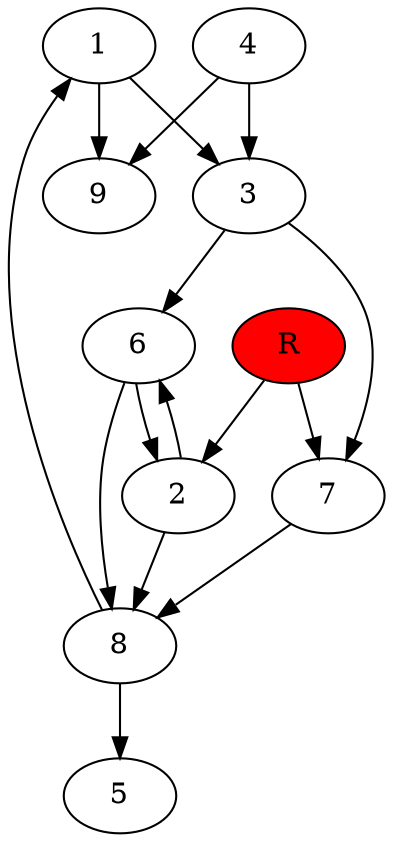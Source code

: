 digraph prb5216 {
	1
	2
	3
	4
	5
	6
	7
	8
	R [fillcolor="#ff0000" style=filled]
	1 -> 3
	1 -> 9
	2 -> 6
	2 -> 8
	3 -> 6
	3 -> 7
	4 -> 3
	4 -> 9
	6 -> 2
	6 -> 8
	7 -> 8
	8 -> 1
	8 -> 5
	R -> 2
	R -> 7
}

